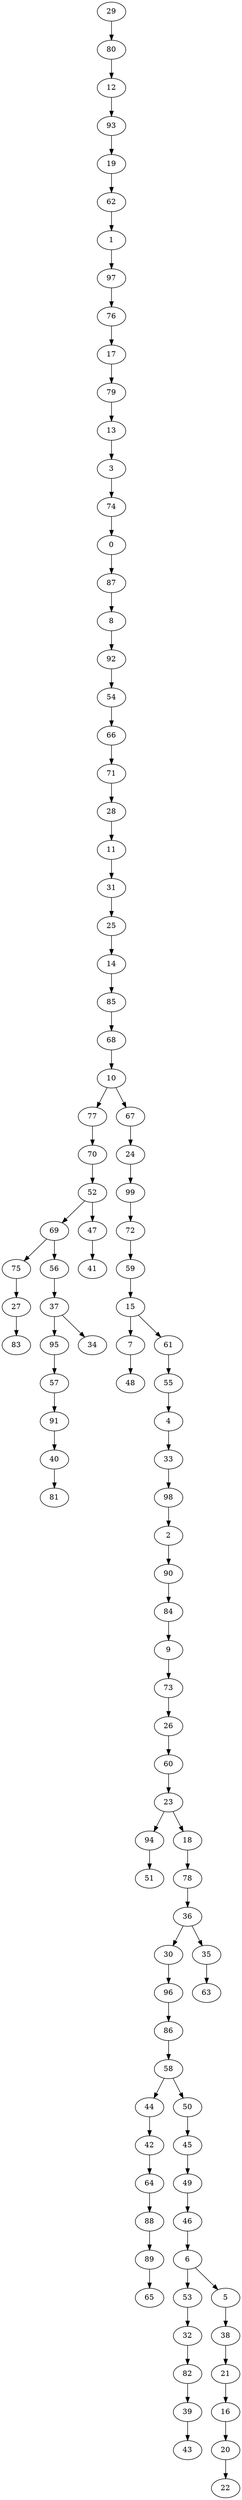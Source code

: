 digraph my_graph {
29 [label=29]
80 [label=80]
12 [label=12]
93 [label=93]
19 [label=19]
62 [label=62]
1 [label=1]
97 [label=97]
76 [label=76]
17 [label=17]
79 [label=79]
13 [label=13]
3 [label=3]
74 [label=74]
0 [label=0]
87 [label=87]
8 [label=8]
92 [label=92]
54 [label=54]
66 [label=66]
71 [label=71]
28 [label=28]
11 [label=11]
31 [label=31]
25 [label=25]
14 [label=14]
85 [label=85]
68 [label=68]
10 [label=10]
77 [label=77]
70 [label=70]
52 [label=52]
69 [label=69]
75 [label=75]
27 [label=27]
83 [label=83]
47 [label=47]
41 [label=41]
67 [label=67]
24 [label=24]
99 [label=99]
72 [label=72]
59 [label=59]
15 [label=15]
7 [label=7]
48 [label=48]
61 [label=61]
55 [label=55]
4 [label=4]
33 [label=33]
98 [label=98]
2 [label=2]
90 [label=90]
84 [label=84]
9 [label=9]
73 [label=73]
26 [label=26]
60 [label=60]
23 [label=23]
94 [label=94]
51 [label=51]
18 [label=18]
78 [label=78]
36 [label=36]
30 [label=30]
96 [label=96]
86 [label=86]
58 [label=58]
44 [label=44]
42 [label=42]
64 [label=64]
88 [label=88]
89 [label=89]
65 [label=65]
50 [label=50]
45 [label=45]
49 [label=49]
46 [label=46]
6 [label=6]
53 [label=53]
32 [label=32]
82 [label=82]
39 [label=39]
43 [label=43]
35 [label=35]
63 [label=63]
5 [label=5]
38 [label=38]
21 [label=21]
16 [label=16]
20 [label=20]
22 [label=22]
56 [label=56]
37 [label=37]
95 [label=95]
57 [label=57]
91 [label=91]
40 [label=40]
81 [label=81]
34 [label=34]
29->80
80->12
12->93
93->19
19->62
62->1
1->97
97->76
76->17
17->79
79->13
13->3
3->74
74->0
0->87
87->8
8->92
92->54
54->66
66->71
71->28
28->11
11->31
31->25
25->14
14->85
85->68
68->10
10->77
77->70
70->52
52->69
69->75
75->27
27->83
52->47
47->41
10->67
67->24
24->99
99->72
72->59
59->15
15->7
7->48
15->61
61->55
55->4
4->33
33->98
98->2
2->90
90->84
84->9
9->73
73->26
26->60
60->23
23->94
94->51
23->18
18->78
78->36
36->30
30->96
96->86
86->58
58->44
44->42
42->64
64->88
88->89
89->65
58->50
50->45
45->49
49->46
46->6
6->53
53->32
32->82
82->39
39->43
36->35
35->63
6->5
5->38
38->21
21->16
16->20
20->22
69->56
56->37
37->95
95->57
57->91
91->40
40->81
37->34
}